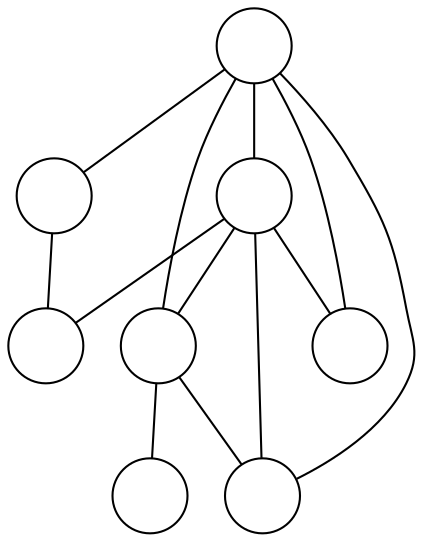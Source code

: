 graph G {
  node[label="", shape=circle]
  0;
  1;
  2;
  3;
  4;
  5;
  6;
  7;
  4 -- 0;
  5 -- 1;
  5 -- 2;
  6 -- 0;
  6 -- 1;
  6 -- 3;
  6 -- 5;
  7 -- 1;
  7 -- 3;
  7 -- 4;
  7 -- 5;
  7 -- 6;
}
